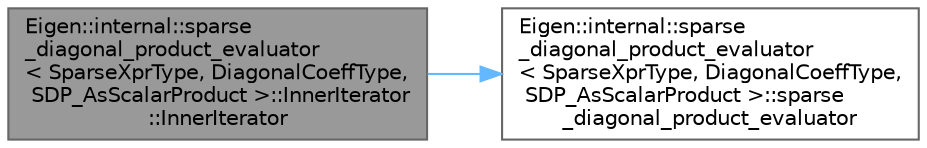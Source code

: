 digraph "Eigen::internal::sparse_diagonal_product_evaluator&lt; SparseXprType, DiagonalCoeffType, SDP_AsScalarProduct &gt;::InnerIterator::InnerIterator"
{
 // LATEX_PDF_SIZE
  bgcolor="transparent";
  edge [fontname=Helvetica,fontsize=10,labelfontname=Helvetica,labelfontsize=10];
  node [fontname=Helvetica,fontsize=10,shape=box,height=0.2,width=0.4];
  rankdir="LR";
  Node1 [id="Node000001",label="Eigen::internal::sparse\l_diagonal_product_evaluator\l\< SparseXprType, DiagonalCoeffType,\l SDP_AsScalarProduct \>::InnerIterator\l::InnerIterator",height=0.2,width=0.4,color="gray40", fillcolor="grey60", style="filled", fontcolor="black",tooltip=" "];
  Node1 -> Node2 [id="edge1_Node000001_Node000002",color="steelblue1",style="solid",tooltip=" "];
  Node2 [id="Node000002",label="Eigen::internal::sparse\l_diagonal_product_evaluator\l\< SparseXprType, DiagonalCoeffType,\l SDP_AsScalarProduct \>::sparse\l_diagonal_product_evaluator",height=0.2,width=0.4,color="grey40", fillcolor="white", style="filled",URL="$struct_eigen_1_1internal_1_1sparse__diagonal__product__evaluator_3_01_sparse_xpr_type_00_01_diag3ebd66799ce02a814119c716700b9642.html#a69344fb46e3be2193d59f20550bc1e39",tooltip=" "];
}
